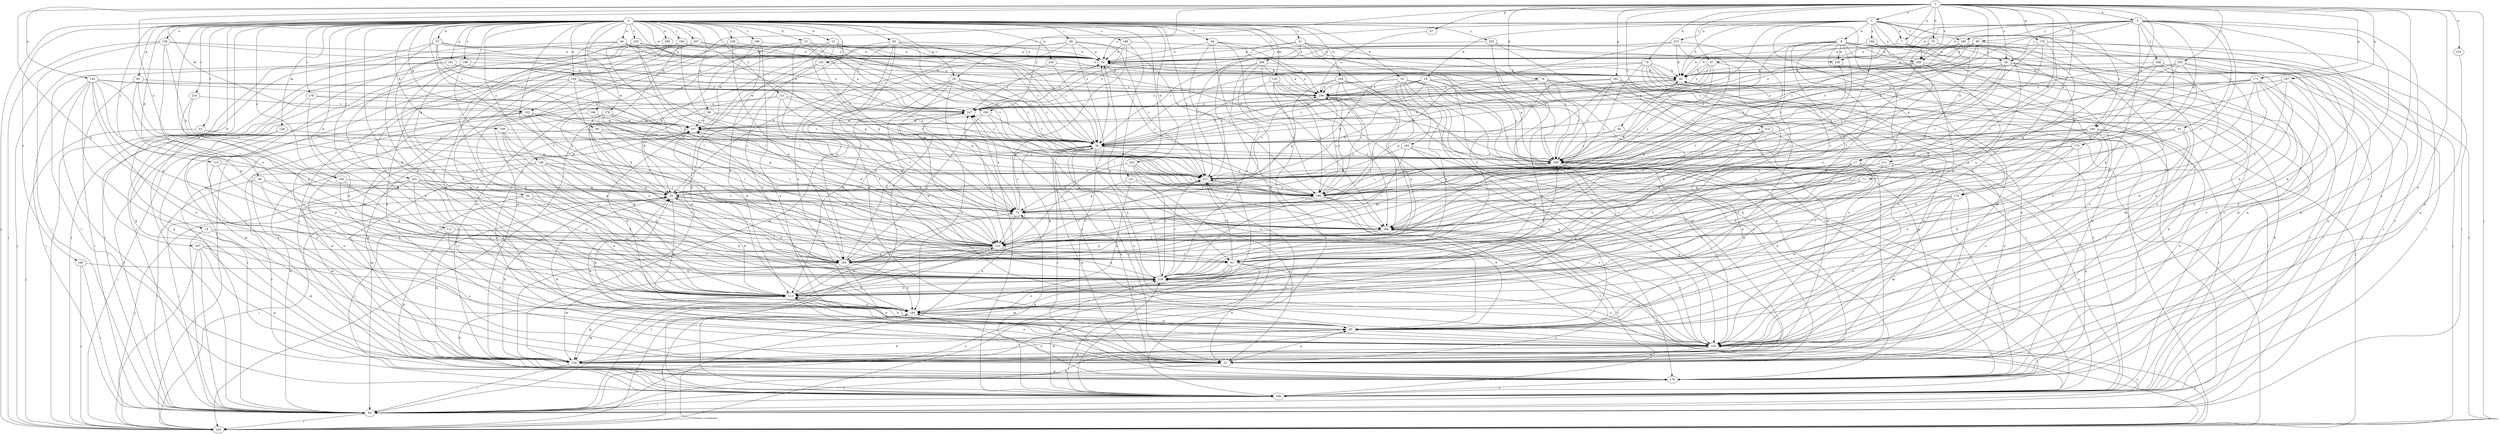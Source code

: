 strict digraph  {
0;
1;
2;
3;
7;
8;
10;
12;
13;
14;
17;
18;
20;
21;
28;
29;
30;
32;
36;
37;
40;
49;
51;
53;
54;
61;
63;
65;
66;
67;
71;
72;
74;
75;
79;
82;
83;
84;
85;
87;
90;
91;
92;
93;
102;
103;
109;
111;
113;
114;
121;
123;
128;
130;
133;
134;
138;
140;
141;
142;
144;
146;
148;
150;
154;
155;
161;
162;
165;
167;
170;
171;
173;
175;
176;
178;
179;
182;
183;
184;
185;
186;
187;
188;
189;
190;
194;
196;
199;
202;
205;
206;
209;
211;
214;
215;
216;
218;
225;
227;
228;
232;
234;
236;
237;
239;
246;
247;
253;
256;
258;
259;
266;
267;
269;
0 -> 12  [label=b];
0 -> 13  [label=b];
0 -> 14  [label=b];
0 -> 17  [label=b];
0 -> 21  [label=c];
0 -> 28  [label=c];
0 -> 32  [label=d];
0 -> 36  [label=d];
0 -> 37  [label=d];
0 -> 49  [label=e];
0 -> 53  [label=f];
0 -> 54  [label=f];
0 -> 61  [label=f];
0 -> 63  [label=g];
0 -> 65  [label=g];
0 -> 66  [label=g];
0 -> 83  [label=i];
0 -> 84  [label=i];
0 -> 85  [label=i];
0 -> 102  [label=j];
0 -> 103  [label=j];
0 -> 109  [label=k];
0 -> 111  [label=k];
0 -> 113  [label=k];
0 -> 114  [label=l];
0 -> 121  [label=l];
0 -> 123  [label=l];
0 -> 128  [label=m];
0 -> 130  [label=m];
0 -> 133  [label=m];
0 -> 138  [label=n];
0 -> 140  [label=n];
0 -> 141  [label=n];
0 -> 146  [label=o];
0 -> 148  [label=o];
0 -> 150  [label=o];
0 -> 161  [label=p];
0 -> 178  [label=r];
0 -> 179  [label=r];
0 -> 182  [label=r];
0 -> 183  [label=r];
0 -> 184  [label=r];
0 -> 187  [label=s];
0 -> 188  [label=s];
0 -> 189  [label=s];
0 -> 199  [label=t];
0 -> 202  [label=t];
0 -> 209  [label=u];
0 -> 218  [label=v];
0 -> 225  [label=v];
0 -> 227  [label=v];
0 -> 228  [label=w];
0 -> 232  [label=w];
0 -> 234  [label=w];
0 -> 236  [label=w];
0 -> 239  [label=x];
0 -> 253  [label=y];
0 -> 256  [label=y];
0 -> 266  [label=z];
0 -> 267  [label=z];
1 -> 2  [label=a];
1 -> 3  [label=a];
1 -> 7  [label=a];
1 -> 17  [label=b];
1 -> 28  [label=c];
1 -> 29  [label=c];
1 -> 51  [label=e];
1 -> 67  [label=g];
1 -> 74  [label=h];
1 -> 75  [label=h];
1 -> 79  [label=h];
1 -> 87  [label=i];
1 -> 103  [label=j];
1 -> 133  [label=m];
1 -> 142  [label=n];
1 -> 150  [label=o];
1 -> 154  [label=o];
1 -> 155  [label=o];
1 -> 162  [label=p];
1 -> 165  [label=p];
1 -> 167  [label=q];
1 -> 170  [label=q];
1 -> 171  [label=q];
1 -> 190  [label=s];
1 -> 205  [label=t];
1 -> 211  [label=u];
1 -> 214  [label=u];
1 -> 227  [label=v];
1 -> 246  [label=x];
1 -> 256  [label=y];
2 -> 29  [label=c];
2 -> 40  [label=d];
2 -> 51  [label=e];
2 -> 71  [label=g];
2 -> 87  [label=i];
2 -> 90  [label=i];
2 -> 91  [label=i];
2 -> 113  [label=k];
2 -> 155  [label=o];
2 -> 173  [label=q];
2 -> 185  [label=r];
2 -> 206  [label=t];
2 -> 236  [label=w];
2 -> 246  [label=x];
2 -> 258  [label=y];
2 -> 269  [label=z];
3 -> 7  [label=a];
3 -> 8  [label=a];
3 -> 10  [label=a];
3 -> 17  [label=b];
3 -> 18  [label=b];
3 -> 82  [label=h];
3 -> 92  [label=i];
3 -> 133  [label=m];
3 -> 155  [label=o];
3 -> 175  [label=q];
3 -> 185  [label=r];
3 -> 186  [label=r];
3 -> 190  [label=s];
3 -> 194  [label=s];
3 -> 215  [label=u];
3 -> 246  [label=x];
7 -> 29  [label=c];
7 -> 82  [label=h];
7 -> 175  [label=q];
8 -> 61  [label=f];
8 -> 82  [label=h];
8 -> 93  [label=i];
8 -> 103  [label=j];
8 -> 113  [label=k];
8 -> 134  [label=m];
8 -> 176  [label=q];
8 -> 186  [label=r];
8 -> 206  [label=t];
8 -> 216  [label=u];
8 -> 236  [label=w];
8 -> 246  [label=x];
8 -> 269  [label=z];
10 -> 82  [label=h];
10 -> 186  [label=r];
10 -> 196  [label=s];
12 -> 10  [label=a];
12 -> 30  [label=c];
12 -> 72  [label=g];
12 -> 93  [label=i];
12 -> 113  [label=k];
12 -> 134  [label=m];
12 -> 227  [label=v];
12 -> 269  [label=z];
13 -> 10  [label=a];
13 -> 20  [label=b];
13 -> 30  [label=c];
13 -> 123  [label=l];
13 -> 269  [label=z];
14 -> 93  [label=i];
14 -> 123  [label=l];
14 -> 134  [label=m];
17 -> 40  [label=d];
17 -> 61  [label=f];
17 -> 123  [label=l];
17 -> 144  [label=n];
17 -> 155  [label=o];
17 -> 196  [label=s];
17 -> 216  [label=u];
17 -> 227  [label=v];
18 -> 20  [label=b];
18 -> 30  [label=c];
18 -> 93  [label=i];
18 -> 165  [label=p];
18 -> 237  [label=w];
18 -> 259  [label=y];
18 -> 269  [label=z];
20 -> 72  [label=g];
20 -> 103  [label=j];
20 -> 144  [label=n];
20 -> 176  [label=q];
21 -> 10  [label=a];
21 -> 176  [label=q];
21 -> 186  [label=r];
21 -> 227  [label=v];
21 -> 247  [label=x];
21 -> 269  [label=z];
28 -> 30  [label=c];
28 -> 72  [label=g];
28 -> 113  [label=k];
28 -> 123  [label=l];
28 -> 134  [label=m];
28 -> 227  [label=v];
28 -> 259  [label=y];
29 -> 40  [label=d];
29 -> 72  [label=g];
29 -> 82  [label=h];
29 -> 93  [label=i];
29 -> 123  [label=l];
29 -> 155  [label=o];
29 -> 196  [label=s];
29 -> 227  [label=v];
29 -> 269  [label=z];
30 -> 10  [label=a];
30 -> 20  [label=b];
30 -> 51  [label=e];
30 -> 82  [label=h];
30 -> 113  [label=k];
30 -> 155  [label=o];
30 -> 176  [label=q];
30 -> 196  [label=s];
30 -> 216  [label=u];
30 -> 259  [label=y];
30 -> 269  [label=z];
32 -> 40  [label=d];
32 -> 51  [label=e];
32 -> 155  [label=o];
32 -> 165  [label=p];
32 -> 176  [label=q];
32 -> 186  [label=r];
32 -> 216  [label=u];
32 -> 247  [label=x];
32 -> 259  [label=y];
36 -> 20  [label=b];
36 -> 93  [label=i];
36 -> 113  [label=k];
36 -> 165  [label=p];
37 -> 10  [label=a];
37 -> 72  [label=g];
37 -> 103  [label=j];
37 -> 113  [label=k];
37 -> 123  [label=l];
37 -> 247  [label=x];
37 -> 269  [label=z];
40 -> 20  [label=b];
40 -> 51  [label=e];
40 -> 113  [label=k];
40 -> 134  [label=m];
40 -> 155  [label=o];
49 -> 10  [label=a];
49 -> 103  [label=j];
49 -> 113  [label=k];
49 -> 123  [label=l];
49 -> 196  [label=s];
49 -> 247  [label=x];
49 -> 259  [label=y];
51 -> 20  [label=b];
51 -> 30  [label=c];
51 -> 93  [label=i];
51 -> 113  [label=k];
51 -> 206  [label=t];
53 -> 30  [label=c];
53 -> 103  [label=j];
54 -> 10  [label=a];
54 -> 40  [label=d];
54 -> 103  [label=j];
54 -> 206  [label=t];
54 -> 259  [label=y];
54 -> 269  [label=z];
61 -> 51  [label=e];
61 -> 134  [label=m];
61 -> 144  [label=n];
61 -> 155  [label=o];
61 -> 216  [label=u];
61 -> 227  [label=v];
63 -> 72  [label=g];
63 -> 103  [label=j];
63 -> 113  [label=k];
63 -> 186  [label=r];
63 -> 216  [label=u];
65 -> 20  [label=b];
65 -> 93  [label=i];
65 -> 165  [label=p];
65 -> 259  [label=y];
66 -> 30  [label=c];
66 -> 113  [label=k];
66 -> 196  [label=s];
66 -> 237  [label=w];
67 -> 259  [label=y];
71 -> 20  [label=b];
71 -> 61  [label=f];
71 -> 113  [label=k];
72 -> 30  [label=c];
72 -> 123  [label=l];
72 -> 206  [label=t];
72 -> 247  [label=x];
74 -> 20  [label=b];
74 -> 30  [label=c];
74 -> 51  [label=e];
74 -> 82  [label=h];
74 -> 93  [label=i];
74 -> 113  [label=k];
74 -> 155  [label=o];
74 -> 176  [label=q];
74 -> 196  [label=s];
75 -> 10  [label=a];
75 -> 82  [label=h];
75 -> 113  [label=k];
75 -> 123  [label=l];
75 -> 155  [label=o];
75 -> 216  [label=u];
79 -> 30  [label=c];
79 -> 61  [label=f];
79 -> 134  [label=m];
79 -> 144  [label=n];
79 -> 259  [label=y];
79 -> 269  [label=z];
82 -> 259  [label=y];
83 -> 10  [label=a];
83 -> 30  [label=c];
83 -> 40  [label=d];
83 -> 134  [label=m];
83 -> 144  [label=n];
83 -> 155  [label=o];
83 -> 227  [label=v];
84 -> 20  [label=b];
84 -> 30  [label=c];
84 -> 51  [label=e];
84 -> 123  [label=l];
85 -> 10  [label=a];
85 -> 20  [label=b];
85 -> 103  [label=j];
85 -> 165  [label=p];
85 -> 186  [label=r];
85 -> 196  [label=s];
85 -> 227  [label=v];
87 -> 82  [label=h];
87 -> 113  [label=k];
87 -> 196  [label=s];
87 -> 237  [label=w];
87 -> 247  [label=x];
87 -> 259  [label=y];
90 -> 10  [label=a];
90 -> 30  [label=c];
90 -> 176  [label=q];
90 -> 227  [label=v];
90 -> 247  [label=x];
91 -> 30  [label=c];
91 -> 155  [label=o];
91 -> 206  [label=t];
91 -> 216  [label=u];
92 -> 30  [label=c];
92 -> 103  [label=j];
92 -> 269  [label=z];
93 -> 40  [label=d];
93 -> 103  [label=j];
93 -> 123  [label=l];
93 -> 155  [label=o];
93 -> 206  [label=t];
93 -> 216  [label=u];
93 -> 237  [label=w];
102 -> 72  [label=g];
102 -> 82  [label=h];
102 -> 144  [label=n];
102 -> 237  [label=w];
103 -> 144  [label=n];
103 -> 155  [label=o];
103 -> 247  [label=x];
109 -> 30  [label=c];
109 -> 123  [label=l];
109 -> 165  [label=p];
109 -> 216  [label=u];
111 -> 123  [label=l];
111 -> 155  [label=o];
111 -> 165  [label=p];
111 -> 176  [label=q];
113 -> 20  [label=b];
113 -> 51  [label=e];
113 -> 72  [label=g];
113 -> 134  [label=m];
113 -> 144  [label=n];
113 -> 216  [label=u];
114 -> 144  [label=n];
114 -> 165  [label=p];
114 -> 227  [label=v];
121 -> 51  [label=e];
121 -> 72  [label=g];
121 -> 144  [label=n];
121 -> 196  [label=s];
123 -> 20  [label=b];
123 -> 61  [label=f];
123 -> 93  [label=i];
123 -> 113  [label=k];
123 -> 165  [label=p];
123 -> 216  [label=u];
123 -> 269  [label=z];
128 -> 30  [label=c];
128 -> 103  [label=j];
128 -> 186  [label=r];
130 -> 123  [label=l];
130 -> 176  [label=q];
130 -> 186  [label=r];
130 -> 196  [label=s];
130 -> 206  [label=t];
130 -> 259  [label=y];
133 -> 20  [label=b];
133 -> 51  [label=e];
133 -> 72  [label=g];
133 -> 123  [label=l];
133 -> 134  [label=m];
133 -> 237  [label=w];
134 -> 20  [label=b];
134 -> 40  [label=d];
134 -> 93  [label=i];
134 -> 176  [label=q];
134 -> 237  [label=w];
138 -> 10  [label=a];
138 -> 20  [label=b];
138 -> 93  [label=i];
138 -> 103  [label=j];
138 -> 216  [label=u];
138 -> 247  [label=x];
140 -> 61  [label=f];
140 -> 113  [label=k];
140 -> 144  [label=n];
140 -> 176  [label=q];
140 -> 227  [label=v];
140 -> 259  [label=y];
140 -> 269  [label=z];
141 -> 20  [label=b];
141 -> 61  [label=f];
141 -> 93  [label=i];
141 -> 206  [label=t];
141 -> 227  [label=v];
141 -> 247  [label=x];
142 -> 51  [label=e];
142 -> 93  [label=i];
142 -> 123  [label=l];
142 -> 155  [label=o];
142 -> 165  [label=p];
142 -> 186  [label=r];
142 -> 206  [label=t];
142 -> 237  [label=w];
142 -> 259  [label=y];
144 -> 40  [label=d];
144 -> 103  [label=j];
144 -> 134  [label=m];
144 -> 155  [label=o];
144 -> 186  [label=r];
144 -> 216  [label=u];
144 -> 237  [label=w];
146 -> 61  [label=f];
146 -> 93  [label=i];
146 -> 237  [label=w];
148 -> 61  [label=f];
148 -> 113  [label=k];
148 -> 134  [label=m];
148 -> 186  [label=r];
148 -> 206  [label=t];
148 -> 216  [label=u];
148 -> 227  [label=v];
150 -> 20  [label=b];
150 -> 113  [label=k];
150 -> 216  [label=u];
154 -> 51  [label=e];
155 -> 20  [label=b];
155 -> 51  [label=e];
155 -> 134  [label=m];
155 -> 206  [label=t];
155 -> 216  [label=u];
155 -> 227  [label=v];
155 -> 247  [label=x];
161 -> 82  [label=h];
161 -> 103  [label=j];
161 -> 186  [label=r];
161 -> 237  [label=w];
161 -> 247  [label=x];
162 -> 72  [label=g];
162 -> 103  [label=j];
162 -> 134  [label=m];
162 -> 144  [label=n];
162 -> 155  [label=o];
162 -> 186  [label=r];
162 -> 259  [label=y];
162 -> 269  [label=z];
165 -> 51  [label=e];
165 -> 134  [label=m];
165 -> 144  [label=n];
165 -> 227  [label=v];
165 -> 237  [label=w];
165 -> 247  [label=x];
167 -> 40  [label=d];
167 -> 186  [label=r];
167 -> 206  [label=t];
167 -> 227  [label=v];
167 -> 259  [label=y];
170 -> 10  [label=a];
170 -> 61  [label=f];
170 -> 93  [label=i];
170 -> 165  [label=p];
170 -> 186  [label=r];
170 -> 196  [label=s];
171 -> 40  [label=d];
171 -> 61  [label=f];
171 -> 155  [label=o];
171 -> 165  [label=p];
171 -> 186  [label=r];
171 -> 227  [label=v];
171 -> 247  [label=x];
171 -> 259  [label=y];
171 -> 269  [label=z];
173 -> 144  [label=n];
173 -> 155  [label=o];
173 -> 196  [label=s];
173 -> 216  [label=u];
173 -> 269  [label=z];
175 -> 72  [label=g];
175 -> 123  [label=l];
175 -> 134  [label=m];
175 -> 144  [label=n];
175 -> 155  [label=o];
175 -> 176  [label=q];
176 -> 30  [label=c];
176 -> 82  [label=h];
176 -> 113  [label=k];
176 -> 144  [label=n];
176 -> 186  [label=r];
178 -> 51  [label=e];
178 -> 123  [label=l];
178 -> 165  [label=p];
178 -> 196  [label=s];
178 -> 216  [label=u];
178 -> 227  [label=v];
178 -> 237  [label=w];
179 -> 93  [label=i];
179 -> 113  [label=k];
179 -> 196  [label=s];
179 -> 247  [label=x];
182 -> 93  [label=i];
182 -> 103  [label=j];
182 -> 216  [label=u];
183 -> 20  [label=b];
183 -> 51  [label=e];
183 -> 123  [label=l];
183 -> 155  [label=o];
183 -> 269  [label=z];
184 -> 10  [label=a];
184 -> 40  [label=d];
184 -> 51  [label=e];
184 -> 61  [label=f];
184 -> 72  [label=g];
184 -> 93  [label=i];
184 -> 123  [label=l];
184 -> 186  [label=r];
185 -> 10  [label=a];
185 -> 30  [label=c];
185 -> 176  [label=q];
185 -> 269  [label=z];
186 -> 72  [label=g];
186 -> 82  [label=h];
186 -> 93  [label=i];
186 -> 206  [label=t];
186 -> 216  [label=u];
186 -> 227  [label=v];
186 -> 247  [label=x];
186 -> 269  [label=z];
187 -> 61  [label=f];
187 -> 93  [label=i];
187 -> 103  [label=j];
187 -> 155  [label=o];
187 -> 176  [label=q];
188 -> 82  [label=h];
188 -> 113  [label=k];
188 -> 144  [label=n];
188 -> 176  [label=q];
188 -> 196  [label=s];
188 -> 216  [label=u];
189 -> 10  [label=a];
189 -> 61  [label=f];
189 -> 123  [label=l];
189 -> 247  [label=x];
189 -> 269  [label=z];
190 -> 30  [label=c];
190 -> 40  [label=d];
190 -> 51  [label=e];
190 -> 123  [label=l];
190 -> 186  [label=r];
190 -> 216  [label=u];
190 -> 269  [label=z];
194 -> 10  [label=a];
194 -> 51  [label=e];
194 -> 113  [label=k];
194 -> 123  [label=l];
194 -> 155  [label=o];
196 -> 40  [label=d];
196 -> 82  [label=h];
196 -> 103  [label=j];
196 -> 123  [label=l];
196 -> 216  [label=u];
196 -> 259  [label=y];
199 -> 10  [label=a];
199 -> 40  [label=d];
199 -> 134  [label=m];
199 -> 155  [label=o];
199 -> 237  [label=w];
202 -> 20  [label=b];
202 -> 93  [label=i];
202 -> 113  [label=k];
202 -> 134  [label=m];
202 -> 144  [label=n];
202 -> 196  [label=s];
202 -> 216  [label=u];
205 -> 72  [label=g];
205 -> 82  [label=h];
205 -> 103  [label=j];
205 -> 186  [label=r];
205 -> 196  [label=s];
205 -> 206  [label=t];
205 -> 269  [label=z];
206 -> 123  [label=l];
206 -> 165  [label=p];
206 -> 237  [label=w];
211 -> 61  [label=f];
211 -> 72  [label=g];
211 -> 176  [label=q];
211 -> 227  [label=v];
214 -> 30  [label=c];
214 -> 40  [label=d];
214 -> 51  [label=e];
214 -> 113  [label=k];
214 -> 123  [label=l];
215 -> 10  [label=a];
215 -> 20  [label=b];
215 -> 30  [label=c];
215 -> 61  [label=f];
215 -> 82  [label=h];
215 -> 165  [label=p];
216 -> 10  [label=a];
216 -> 20  [label=b];
216 -> 113  [label=k];
216 -> 227  [label=v];
216 -> 237  [label=w];
216 -> 269  [label=z];
218 -> 72  [label=g];
218 -> 165  [label=p];
218 -> 247  [label=x];
225 -> 10  [label=a];
225 -> 30  [label=c];
225 -> 82  [label=h];
225 -> 93  [label=i];
225 -> 113  [label=k];
225 -> 123  [label=l];
225 -> 269  [label=z];
227 -> 20  [label=b];
227 -> 196  [label=s];
227 -> 237  [label=w];
228 -> 72  [label=g];
228 -> 134  [label=m];
228 -> 196  [label=s];
228 -> 206  [label=t];
228 -> 216  [label=u];
228 -> 259  [label=y];
232 -> 72  [label=g];
232 -> 196  [label=s];
232 -> 206  [label=t];
232 -> 216  [label=u];
232 -> 227  [label=v];
234 -> 30  [label=c];
234 -> 82  [label=h];
234 -> 247  [label=x];
236 -> 134  [label=m];
236 -> 206  [label=t];
237 -> 30  [label=c];
237 -> 72  [label=g];
237 -> 155  [label=o];
239 -> 10  [label=a];
239 -> 30  [label=c];
239 -> 40  [label=d];
239 -> 165  [label=p];
246 -> 82  [label=h];
246 -> 134  [label=m];
246 -> 155  [label=o];
246 -> 206  [label=t];
246 -> 216  [label=u];
246 -> 227  [label=v];
246 -> 247  [label=x];
247 -> 10  [label=a];
247 -> 144  [label=n];
247 -> 237  [label=w];
253 -> 10  [label=a];
253 -> 51  [label=e];
253 -> 103  [label=j];
253 -> 216  [label=u];
256 -> 30  [label=c];
256 -> 155  [label=o];
256 -> 165  [label=p];
256 -> 237  [label=w];
258 -> 72  [label=g];
258 -> 82  [label=h];
258 -> 113  [label=k];
258 -> 165  [label=p];
258 -> 176  [label=q];
258 -> 186  [label=r];
259 -> 10  [label=a];
259 -> 51  [label=e];
259 -> 82  [label=h];
259 -> 123  [label=l];
259 -> 186  [label=r];
259 -> 196  [label=s];
259 -> 227  [label=v];
259 -> 247  [label=x];
266 -> 82  [label=h];
266 -> 93  [label=i];
266 -> 206  [label=t];
266 -> 216  [label=u];
266 -> 227  [label=v];
266 -> 259  [label=y];
267 -> 10  [label=a];
267 -> 103  [label=j];
267 -> 134  [label=m];
267 -> 186  [label=r];
267 -> 259  [label=y];
269 -> 10  [label=a];
269 -> 51  [label=e];
269 -> 144  [label=n];
269 -> 155  [label=o];
269 -> 196  [label=s];
269 -> 227  [label=v];
}
